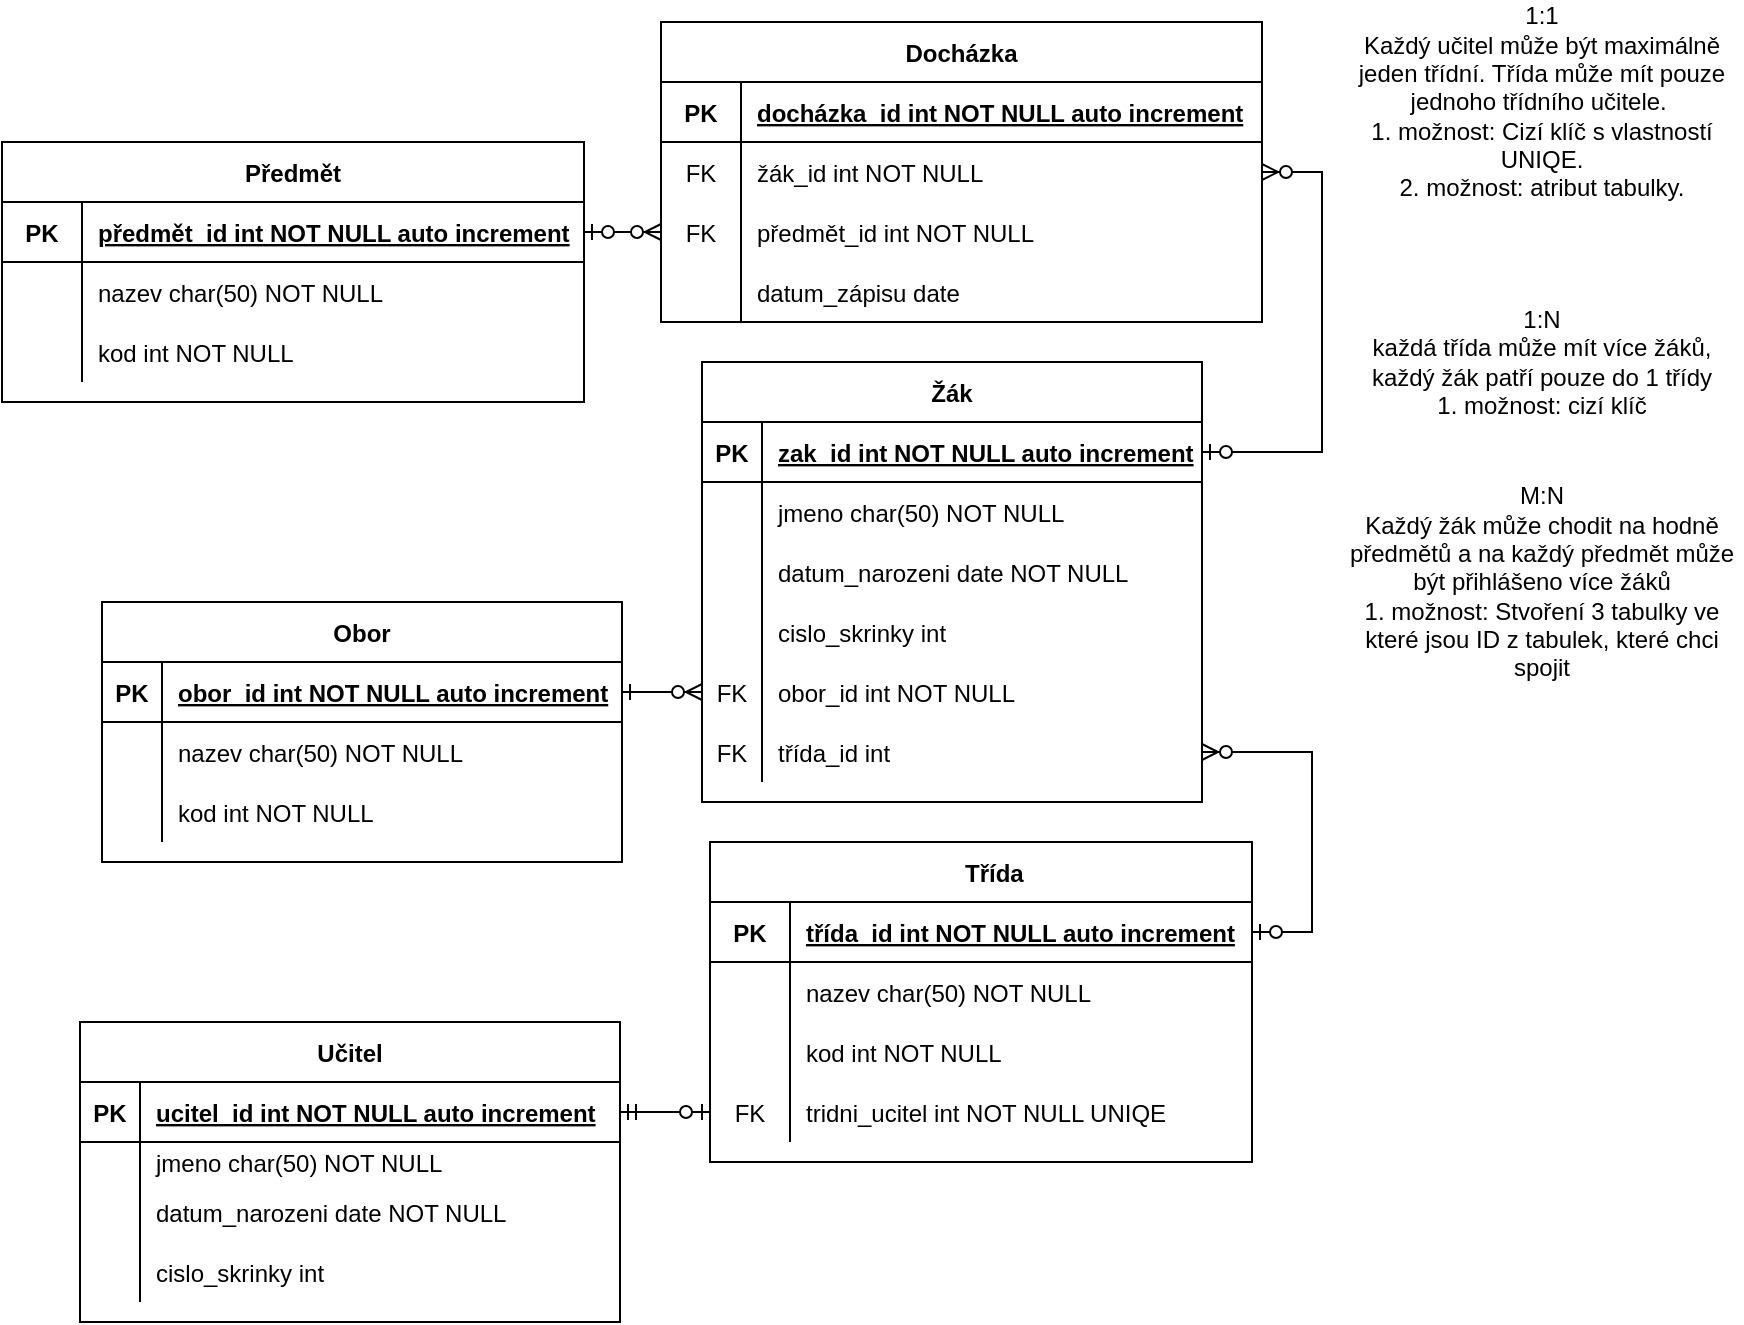 <mxfile version="22.0.4" type="device">
  <diagram id="R2lEEEUBdFMjLlhIrx00" name="Page-1">
    <mxGraphModel dx="2516" dy="1893" grid="1" gridSize="10" guides="1" tooltips="1" connect="1" arrows="1" fold="1" page="1" pageScale="1" pageWidth="850" pageHeight="1100" math="0" shadow="0" extFonts="Permanent Marker^https://fonts.googleapis.com/css?family=Permanent+Marker">
      <root>
        <mxCell id="0" />
        <mxCell id="1" parent="0" />
        <mxCell id="ogufLEp2ypotco66jPB3-1" value="Žák" style="shape=table;startSize=30;container=1;collapsible=1;childLayout=tableLayout;fixedRows=1;rowLines=0;fontStyle=1;align=center;resizeLast=1;" parent="1" vertex="1">
          <mxGeometry x="160" y="50" width="250" height="220" as="geometry" />
        </mxCell>
        <mxCell id="ogufLEp2ypotco66jPB3-2" value="" style="shape=partialRectangle;collapsible=0;dropTarget=0;pointerEvents=0;fillColor=none;points=[[0,0.5],[1,0.5]];portConstraint=eastwest;top=0;left=0;right=0;bottom=1;" parent="ogufLEp2ypotco66jPB3-1" vertex="1">
          <mxGeometry y="30" width="250" height="30" as="geometry" />
        </mxCell>
        <mxCell id="ogufLEp2ypotco66jPB3-3" value="PK" style="shape=partialRectangle;overflow=hidden;connectable=0;fillColor=none;top=0;left=0;bottom=0;right=0;fontStyle=1;" parent="ogufLEp2ypotco66jPB3-2" vertex="1">
          <mxGeometry width="30" height="30" as="geometry">
            <mxRectangle width="30" height="30" as="alternateBounds" />
          </mxGeometry>
        </mxCell>
        <mxCell id="ogufLEp2ypotco66jPB3-4" value="zak_id int NOT NULL auto increment" style="shape=partialRectangle;overflow=hidden;connectable=0;fillColor=none;top=0;left=0;bottom=0;right=0;align=left;spacingLeft=6;fontStyle=5;" parent="ogufLEp2ypotco66jPB3-2" vertex="1">
          <mxGeometry x="30" width="220" height="30" as="geometry">
            <mxRectangle width="220" height="30" as="alternateBounds" />
          </mxGeometry>
        </mxCell>
        <mxCell id="ogufLEp2ypotco66jPB3-5" value="" style="shape=partialRectangle;collapsible=0;dropTarget=0;pointerEvents=0;fillColor=none;points=[[0,0.5],[1,0.5]];portConstraint=eastwest;top=0;left=0;right=0;bottom=0;" parent="ogufLEp2ypotco66jPB3-1" vertex="1">
          <mxGeometry y="60" width="250" height="30" as="geometry" />
        </mxCell>
        <mxCell id="ogufLEp2ypotco66jPB3-6" value="" style="shape=partialRectangle;overflow=hidden;connectable=0;fillColor=none;top=0;left=0;bottom=0;right=0;" parent="ogufLEp2ypotco66jPB3-5" vertex="1">
          <mxGeometry width="30" height="30" as="geometry">
            <mxRectangle width="30" height="30" as="alternateBounds" />
          </mxGeometry>
        </mxCell>
        <mxCell id="ogufLEp2ypotco66jPB3-7" value="jmeno char(50) NOT NULL" style="shape=partialRectangle;overflow=hidden;connectable=0;fillColor=none;top=0;left=0;bottom=0;right=0;align=left;spacingLeft=6;" parent="ogufLEp2ypotco66jPB3-5" vertex="1">
          <mxGeometry x="30" width="220" height="30" as="geometry">
            <mxRectangle width="220" height="30" as="alternateBounds" />
          </mxGeometry>
        </mxCell>
        <mxCell id="ogufLEp2ypotco66jPB3-11" style="shape=partialRectangle;collapsible=0;dropTarget=0;pointerEvents=0;fillColor=none;points=[[0,0.5],[1,0.5]];portConstraint=eastwest;top=0;left=0;right=0;bottom=0;" parent="ogufLEp2ypotco66jPB3-1" vertex="1">
          <mxGeometry y="90" width="250" height="30" as="geometry" />
        </mxCell>
        <mxCell id="ogufLEp2ypotco66jPB3-12" style="shape=partialRectangle;overflow=hidden;connectable=0;fillColor=none;top=0;left=0;bottom=0;right=0;" parent="ogufLEp2ypotco66jPB3-11" vertex="1">
          <mxGeometry width="30" height="30" as="geometry">
            <mxRectangle width="30" height="30" as="alternateBounds" />
          </mxGeometry>
        </mxCell>
        <mxCell id="ogufLEp2ypotco66jPB3-13" value="datum_narozeni date NOT NULL" style="shape=partialRectangle;overflow=hidden;connectable=0;fillColor=none;top=0;left=0;bottom=0;right=0;align=left;spacingLeft=6;" parent="ogufLEp2ypotco66jPB3-11" vertex="1">
          <mxGeometry x="30" width="220" height="30" as="geometry">
            <mxRectangle width="220" height="30" as="alternateBounds" />
          </mxGeometry>
        </mxCell>
        <mxCell id="ogufLEp2ypotco66jPB3-14" style="shape=partialRectangle;collapsible=0;dropTarget=0;pointerEvents=0;fillColor=none;points=[[0,0.5],[1,0.5]];portConstraint=eastwest;top=0;left=0;right=0;bottom=0;" parent="ogufLEp2ypotco66jPB3-1" vertex="1">
          <mxGeometry y="120" width="250" height="30" as="geometry" />
        </mxCell>
        <mxCell id="ogufLEp2ypotco66jPB3-15" style="shape=partialRectangle;overflow=hidden;connectable=0;fillColor=none;top=0;left=0;bottom=0;right=0;" parent="ogufLEp2ypotco66jPB3-14" vertex="1">
          <mxGeometry width="30" height="30" as="geometry">
            <mxRectangle width="30" height="30" as="alternateBounds" />
          </mxGeometry>
        </mxCell>
        <mxCell id="ogufLEp2ypotco66jPB3-16" value="cislo_skrinky int " style="shape=partialRectangle;overflow=hidden;connectable=0;fillColor=none;top=0;left=0;bottom=0;right=0;align=left;spacingLeft=6;" parent="ogufLEp2ypotco66jPB3-14" vertex="1">
          <mxGeometry x="30" width="220" height="30" as="geometry">
            <mxRectangle width="220" height="30" as="alternateBounds" />
          </mxGeometry>
        </mxCell>
        <mxCell id="ogufLEp2ypotco66jPB3-30" style="shape=partialRectangle;collapsible=0;dropTarget=0;pointerEvents=0;fillColor=none;points=[[0,0.5],[1,0.5]];portConstraint=eastwest;top=0;left=0;right=0;bottom=0;" parent="ogufLEp2ypotco66jPB3-1" vertex="1">
          <mxGeometry y="150" width="250" height="30" as="geometry" />
        </mxCell>
        <mxCell id="ogufLEp2ypotco66jPB3-31" value="FK" style="shape=partialRectangle;overflow=hidden;connectable=0;fillColor=none;top=0;left=0;bottom=0;right=0;" parent="ogufLEp2ypotco66jPB3-30" vertex="1">
          <mxGeometry width="30" height="30" as="geometry">
            <mxRectangle width="30" height="30" as="alternateBounds" />
          </mxGeometry>
        </mxCell>
        <mxCell id="ogufLEp2ypotco66jPB3-32" value="obor_id int NOT NULL" style="shape=partialRectangle;overflow=hidden;connectable=0;fillColor=none;top=0;left=0;bottom=0;right=0;align=left;spacingLeft=6;" parent="ogufLEp2ypotco66jPB3-30" vertex="1">
          <mxGeometry x="30" width="220" height="30" as="geometry">
            <mxRectangle width="220" height="30" as="alternateBounds" />
          </mxGeometry>
        </mxCell>
        <mxCell id="ogufLEp2ypotco66jPB3-45" style="shape=partialRectangle;collapsible=0;dropTarget=0;pointerEvents=0;fillColor=none;points=[[0,0.5],[1,0.5]];portConstraint=eastwest;top=0;left=0;right=0;bottom=0;" parent="ogufLEp2ypotco66jPB3-1" vertex="1">
          <mxGeometry y="180" width="250" height="30" as="geometry" />
        </mxCell>
        <mxCell id="ogufLEp2ypotco66jPB3-46" value="FK" style="shape=partialRectangle;overflow=hidden;connectable=0;fillColor=none;top=0;left=0;bottom=0;right=0;" parent="ogufLEp2ypotco66jPB3-45" vertex="1">
          <mxGeometry width="30" height="30" as="geometry">
            <mxRectangle width="30" height="30" as="alternateBounds" />
          </mxGeometry>
        </mxCell>
        <mxCell id="ogufLEp2ypotco66jPB3-47" value="třída_id int" style="shape=partialRectangle;overflow=hidden;connectable=0;fillColor=none;top=0;left=0;bottom=0;right=0;align=left;spacingLeft=6;" parent="ogufLEp2ypotco66jPB3-45" vertex="1">
          <mxGeometry x="30" width="220" height="30" as="geometry">
            <mxRectangle width="220" height="30" as="alternateBounds" />
          </mxGeometry>
        </mxCell>
        <mxCell id="ogufLEp2ypotco66jPB3-17" value="Obor" style="shape=table;startSize=30;container=1;collapsible=1;childLayout=tableLayout;fixedRows=1;rowLines=0;fontStyle=1;align=center;resizeLast=1;" parent="1" vertex="1">
          <mxGeometry x="-140" y="170" width="260" height="130" as="geometry" />
        </mxCell>
        <mxCell id="ogufLEp2ypotco66jPB3-18" value="" style="shape=partialRectangle;collapsible=0;dropTarget=0;pointerEvents=0;fillColor=none;points=[[0,0.5],[1,0.5]];portConstraint=eastwest;top=0;left=0;right=0;bottom=1;" parent="ogufLEp2ypotco66jPB3-17" vertex="1">
          <mxGeometry y="30" width="260" height="30" as="geometry" />
        </mxCell>
        <mxCell id="ogufLEp2ypotco66jPB3-19" value="PK" style="shape=partialRectangle;overflow=hidden;connectable=0;fillColor=none;top=0;left=0;bottom=0;right=0;fontStyle=1;" parent="ogufLEp2ypotco66jPB3-18" vertex="1">
          <mxGeometry width="30" height="30" as="geometry">
            <mxRectangle width="30" height="30" as="alternateBounds" />
          </mxGeometry>
        </mxCell>
        <mxCell id="ogufLEp2ypotco66jPB3-20" value="obor_id int NOT NULL auto increment" style="shape=partialRectangle;overflow=hidden;connectable=0;fillColor=none;top=0;left=0;bottom=0;right=0;align=left;spacingLeft=6;fontStyle=5;" parent="ogufLEp2ypotco66jPB3-18" vertex="1">
          <mxGeometry x="30" width="230" height="30" as="geometry">
            <mxRectangle width="230" height="30" as="alternateBounds" />
          </mxGeometry>
        </mxCell>
        <mxCell id="ogufLEp2ypotco66jPB3-21" value="" style="shape=partialRectangle;collapsible=0;dropTarget=0;pointerEvents=0;fillColor=none;points=[[0,0.5],[1,0.5]];portConstraint=eastwest;top=0;left=0;right=0;bottom=0;" parent="ogufLEp2ypotco66jPB3-17" vertex="1">
          <mxGeometry y="60" width="260" height="30" as="geometry" />
        </mxCell>
        <mxCell id="ogufLEp2ypotco66jPB3-22" value="" style="shape=partialRectangle;overflow=hidden;connectable=0;fillColor=none;top=0;left=0;bottom=0;right=0;" parent="ogufLEp2ypotco66jPB3-21" vertex="1">
          <mxGeometry width="30" height="30" as="geometry">
            <mxRectangle width="30" height="30" as="alternateBounds" />
          </mxGeometry>
        </mxCell>
        <mxCell id="ogufLEp2ypotco66jPB3-23" value="nazev char(50) NOT NULL" style="shape=partialRectangle;overflow=hidden;connectable=0;fillColor=none;top=0;left=0;bottom=0;right=0;align=left;spacingLeft=6;" parent="ogufLEp2ypotco66jPB3-21" vertex="1">
          <mxGeometry x="30" width="230" height="30" as="geometry">
            <mxRectangle width="230" height="30" as="alternateBounds" />
          </mxGeometry>
        </mxCell>
        <mxCell id="ogufLEp2ypotco66jPB3-24" style="shape=partialRectangle;collapsible=0;dropTarget=0;pointerEvents=0;fillColor=none;points=[[0,0.5],[1,0.5]];portConstraint=eastwest;top=0;left=0;right=0;bottom=0;" parent="ogufLEp2ypotco66jPB3-17" vertex="1">
          <mxGeometry y="90" width="260" height="30" as="geometry" />
        </mxCell>
        <mxCell id="ogufLEp2ypotco66jPB3-25" style="shape=partialRectangle;overflow=hidden;connectable=0;fillColor=none;top=0;left=0;bottom=0;right=0;" parent="ogufLEp2ypotco66jPB3-24" vertex="1">
          <mxGeometry width="30" height="30" as="geometry">
            <mxRectangle width="30" height="30" as="alternateBounds" />
          </mxGeometry>
        </mxCell>
        <mxCell id="ogufLEp2ypotco66jPB3-26" value="kod int NOT NULL" style="shape=partialRectangle;overflow=hidden;connectable=0;fillColor=none;top=0;left=0;bottom=0;right=0;align=left;spacingLeft=6;" parent="ogufLEp2ypotco66jPB3-24" vertex="1">
          <mxGeometry x="30" width="230" height="30" as="geometry">
            <mxRectangle width="230" height="30" as="alternateBounds" />
          </mxGeometry>
        </mxCell>
        <mxCell id="ogufLEp2ypotco66jPB3-33" value="" style="edgeStyle=entityRelationEdgeStyle;endArrow=ERzeroToMany;startArrow=ERone;endFill=1;startFill=0;" parent="1" source="ogufLEp2ypotco66jPB3-18" target="ogufLEp2ypotco66jPB3-30" edge="1">
          <mxGeometry width="100" height="100" relative="1" as="geometry">
            <mxPoint x="279" y="230" as="sourcePoint" />
            <mxPoint x="359" y="260" as="targetPoint" />
            <Array as="points">
              <mxPoint x="120" y="70" />
              <mxPoint x="110" y="70" />
            </Array>
          </mxGeometry>
        </mxCell>
        <mxCell id="ogufLEp2ypotco66jPB3-34" value="    Třída" style="shape=table;startSize=30;container=1;collapsible=1;childLayout=tableLayout;fixedRows=1;rowLines=0;fontStyle=1;align=center;resizeLast=1;" parent="1" vertex="1">
          <mxGeometry x="164" y="290" width="271" height="160" as="geometry" />
        </mxCell>
        <mxCell id="ogufLEp2ypotco66jPB3-35" value="" style="shape=partialRectangle;collapsible=0;dropTarget=0;pointerEvents=0;fillColor=none;points=[[0,0.5],[1,0.5]];portConstraint=eastwest;top=0;left=0;right=0;bottom=1;" parent="ogufLEp2ypotco66jPB3-34" vertex="1">
          <mxGeometry y="30" width="271" height="30" as="geometry" />
        </mxCell>
        <mxCell id="ogufLEp2ypotco66jPB3-36" value="PK" style="shape=partialRectangle;overflow=hidden;connectable=0;fillColor=none;top=0;left=0;bottom=0;right=0;fontStyle=1;" parent="ogufLEp2ypotco66jPB3-35" vertex="1">
          <mxGeometry width="40" height="30" as="geometry">
            <mxRectangle width="40" height="30" as="alternateBounds" />
          </mxGeometry>
        </mxCell>
        <mxCell id="ogufLEp2ypotco66jPB3-37" value="třída_id int NOT NULL auto increment" style="shape=partialRectangle;overflow=hidden;connectable=0;fillColor=none;top=0;left=0;bottom=0;right=0;align=left;spacingLeft=6;fontStyle=5;" parent="ogufLEp2ypotco66jPB3-35" vertex="1">
          <mxGeometry x="40" width="231" height="30" as="geometry">
            <mxRectangle width="231" height="30" as="alternateBounds" />
          </mxGeometry>
        </mxCell>
        <mxCell id="ogufLEp2ypotco66jPB3-38" value="" style="shape=partialRectangle;collapsible=0;dropTarget=0;pointerEvents=0;fillColor=none;points=[[0,0.5],[1,0.5]];portConstraint=eastwest;top=0;left=0;right=0;bottom=0;" parent="ogufLEp2ypotco66jPB3-34" vertex="1">
          <mxGeometry y="60" width="271" height="30" as="geometry" />
        </mxCell>
        <mxCell id="ogufLEp2ypotco66jPB3-39" value="" style="shape=partialRectangle;overflow=hidden;connectable=0;fillColor=none;top=0;left=0;bottom=0;right=0;" parent="ogufLEp2ypotco66jPB3-38" vertex="1">
          <mxGeometry width="40" height="30" as="geometry">
            <mxRectangle width="40" height="30" as="alternateBounds" />
          </mxGeometry>
        </mxCell>
        <mxCell id="ogufLEp2ypotco66jPB3-40" value="nazev char(50) NOT NULL" style="shape=partialRectangle;overflow=hidden;connectable=0;fillColor=none;top=0;left=0;bottom=0;right=0;align=left;spacingLeft=6;" parent="ogufLEp2ypotco66jPB3-38" vertex="1">
          <mxGeometry x="40" width="231" height="30" as="geometry">
            <mxRectangle width="231" height="30" as="alternateBounds" />
          </mxGeometry>
        </mxCell>
        <mxCell id="ogufLEp2ypotco66jPB3-41" style="shape=partialRectangle;collapsible=0;dropTarget=0;pointerEvents=0;fillColor=none;points=[[0,0.5],[1,0.5]];portConstraint=eastwest;top=0;left=0;right=0;bottom=0;" parent="ogufLEp2ypotco66jPB3-34" vertex="1">
          <mxGeometry y="90" width="271" height="30" as="geometry" />
        </mxCell>
        <mxCell id="ogufLEp2ypotco66jPB3-42" style="shape=partialRectangle;overflow=hidden;connectable=0;fillColor=none;top=0;left=0;bottom=0;right=0;" parent="ogufLEp2ypotco66jPB3-41" vertex="1">
          <mxGeometry width="40" height="30" as="geometry">
            <mxRectangle width="40" height="30" as="alternateBounds" />
          </mxGeometry>
        </mxCell>
        <mxCell id="ogufLEp2ypotco66jPB3-43" value="kod int NOT NULL" style="shape=partialRectangle;overflow=hidden;connectable=0;fillColor=none;top=0;left=0;bottom=0;right=0;align=left;spacingLeft=6;" parent="ogufLEp2ypotco66jPB3-41" vertex="1">
          <mxGeometry x="40" width="231" height="30" as="geometry">
            <mxRectangle width="231" height="30" as="alternateBounds" />
          </mxGeometry>
        </mxCell>
        <mxCell id="ogufLEp2ypotco66jPB3-49" style="shape=partialRectangle;collapsible=0;dropTarget=0;pointerEvents=0;fillColor=none;points=[[0,0.5],[1,0.5]];portConstraint=eastwest;top=0;left=0;right=0;bottom=0;" parent="ogufLEp2ypotco66jPB3-34" vertex="1">
          <mxGeometry y="120" width="271" height="30" as="geometry" />
        </mxCell>
        <mxCell id="ogufLEp2ypotco66jPB3-50" value="FK" style="shape=partialRectangle;overflow=hidden;connectable=0;fillColor=none;top=0;left=0;bottom=0;right=0;" parent="ogufLEp2ypotco66jPB3-49" vertex="1">
          <mxGeometry width="40" height="30" as="geometry">
            <mxRectangle width="40" height="30" as="alternateBounds" />
          </mxGeometry>
        </mxCell>
        <mxCell id="ogufLEp2ypotco66jPB3-51" value="tridni_ucitel int NOT NULL UNIQE" style="shape=partialRectangle;overflow=hidden;connectable=0;fillColor=none;top=0;left=0;bottom=0;right=0;align=left;spacingLeft=6;" parent="ogufLEp2ypotco66jPB3-49" vertex="1">
          <mxGeometry x="40" width="231" height="30" as="geometry">
            <mxRectangle width="231" height="30" as="alternateBounds" />
          </mxGeometry>
        </mxCell>
        <mxCell id="ogufLEp2ypotco66jPB3-48" value="" style="edgeStyle=entityRelationEdgeStyle;fontSize=12;html=1;endArrow=ERzeroToMany;startArrow=ERzeroToOne;rounded=0;" parent="1" source="ogufLEp2ypotco66jPB3-35" target="ogufLEp2ypotco66jPB3-45" edge="1">
          <mxGeometry width="100" height="100" relative="1" as="geometry">
            <mxPoint x="249" y="370" as="sourcePoint" />
            <mxPoint x="349" y="270" as="targetPoint" />
          </mxGeometry>
        </mxCell>
        <mxCell id="ogufLEp2ypotco66jPB3-52" value="Učitel" style="shape=table;startSize=30;container=1;collapsible=1;childLayout=tableLayout;fixedRows=1;rowLines=0;fontStyle=1;align=center;resizeLast=1;" parent="1" vertex="1">
          <mxGeometry x="-151" y="380" width="270" height="150" as="geometry" />
        </mxCell>
        <mxCell id="ogufLEp2ypotco66jPB3-53" value="" style="shape=partialRectangle;collapsible=0;dropTarget=0;pointerEvents=0;fillColor=none;points=[[0,0.5],[1,0.5]];portConstraint=eastwest;top=0;left=0;right=0;bottom=1;" parent="ogufLEp2ypotco66jPB3-52" vertex="1">
          <mxGeometry y="30" width="270" height="30" as="geometry" />
        </mxCell>
        <mxCell id="ogufLEp2ypotco66jPB3-54" value="PK" style="shape=partialRectangle;overflow=hidden;connectable=0;fillColor=none;top=0;left=0;bottom=0;right=0;fontStyle=1;" parent="ogufLEp2ypotco66jPB3-53" vertex="1">
          <mxGeometry width="30" height="30" as="geometry">
            <mxRectangle width="30" height="30" as="alternateBounds" />
          </mxGeometry>
        </mxCell>
        <mxCell id="ogufLEp2ypotco66jPB3-55" value="ucitel_id int NOT NULL auto increment" style="shape=partialRectangle;overflow=hidden;connectable=0;fillColor=none;top=0;left=0;bottom=0;right=0;align=left;spacingLeft=6;fontStyle=5;" parent="ogufLEp2ypotco66jPB3-53" vertex="1">
          <mxGeometry x="30" width="240" height="30" as="geometry">
            <mxRectangle width="240" height="30" as="alternateBounds" />
          </mxGeometry>
        </mxCell>
        <mxCell id="ogufLEp2ypotco66jPB3-56" value="" style="shape=partialRectangle;collapsible=0;dropTarget=0;pointerEvents=0;fillColor=none;points=[[0,0.5],[1,0.5]];portConstraint=eastwest;top=0;left=0;right=0;bottom=0;" parent="ogufLEp2ypotco66jPB3-52" vertex="1">
          <mxGeometry y="60" width="270" height="20" as="geometry" />
        </mxCell>
        <mxCell id="ogufLEp2ypotco66jPB3-57" value="" style="shape=partialRectangle;overflow=hidden;connectable=0;fillColor=none;top=0;left=0;bottom=0;right=0;" parent="ogufLEp2ypotco66jPB3-56" vertex="1">
          <mxGeometry width="30" height="20" as="geometry">
            <mxRectangle width="30" height="20" as="alternateBounds" />
          </mxGeometry>
        </mxCell>
        <mxCell id="ogufLEp2ypotco66jPB3-58" value="jmeno char(50) NOT NULL" style="shape=partialRectangle;overflow=hidden;connectable=0;fillColor=none;top=0;left=0;bottom=0;right=0;align=left;spacingLeft=6;" parent="ogufLEp2ypotco66jPB3-56" vertex="1">
          <mxGeometry x="30" width="240" height="20" as="geometry">
            <mxRectangle width="240" height="20" as="alternateBounds" />
          </mxGeometry>
        </mxCell>
        <mxCell id="ogufLEp2ypotco66jPB3-59" style="shape=partialRectangle;collapsible=0;dropTarget=0;pointerEvents=0;fillColor=none;points=[[0,0.5],[1,0.5]];portConstraint=eastwest;top=0;left=0;right=0;bottom=0;" parent="ogufLEp2ypotco66jPB3-52" vertex="1">
          <mxGeometry y="80" width="270" height="30" as="geometry" />
        </mxCell>
        <mxCell id="ogufLEp2ypotco66jPB3-60" style="shape=partialRectangle;overflow=hidden;connectable=0;fillColor=none;top=0;left=0;bottom=0;right=0;" parent="ogufLEp2ypotco66jPB3-59" vertex="1">
          <mxGeometry width="30" height="30" as="geometry">
            <mxRectangle width="30" height="30" as="alternateBounds" />
          </mxGeometry>
        </mxCell>
        <mxCell id="ogufLEp2ypotco66jPB3-61" value="datum_narozeni date NOT NULL" style="shape=partialRectangle;overflow=hidden;connectable=0;fillColor=none;top=0;left=0;bottom=0;right=0;align=left;spacingLeft=6;" parent="ogufLEp2ypotco66jPB3-59" vertex="1">
          <mxGeometry x="30" width="240" height="30" as="geometry">
            <mxRectangle width="240" height="30" as="alternateBounds" />
          </mxGeometry>
        </mxCell>
        <mxCell id="ogufLEp2ypotco66jPB3-62" style="shape=partialRectangle;collapsible=0;dropTarget=0;pointerEvents=0;fillColor=none;points=[[0,0.5],[1,0.5]];portConstraint=eastwest;top=0;left=0;right=0;bottom=0;" parent="ogufLEp2ypotco66jPB3-52" vertex="1">
          <mxGeometry y="110" width="270" height="30" as="geometry" />
        </mxCell>
        <mxCell id="ogufLEp2ypotco66jPB3-63" style="shape=partialRectangle;overflow=hidden;connectable=0;fillColor=none;top=0;left=0;bottom=0;right=0;" parent="ogufLEp2ypotco66jPB3-62" vertex="1">
          <mxGeometry width="30" height="30" as="geometry">
            <mxRectangle width="30" height="30" as="alternateBounds" />
          </mxGeometry>
        </mxCell>
        <mxCell id="ogufLEp2ypotco66jPB3-64" value="cislo_skrinky int " style="shape=partialRectangle;overflow=hidden;connectable=0;fillColor=none;top=0;left=0;bottom=0;right=0;align=left;spacingLeft=6;" parent="ogufLEp2ypotco66jPB3-62" vertex="1">
          <mxGeometry x="30" width="240" height="30" as="geometry">
            <mxRectangle width="240" height="30" as="alternateBounds" />
          </mxGeometry>
        </mxCell>
        <mxCell id="ogufLEp2ypotco66jPB3-73" value="" style="edgeStyle=entityRelationEdgeStyle;fontSize=12;html=1;endArrow=ERzeroToOne;startArrow=ERmandOne;rounded=0;entryX=0;entryY=0.5;entryDx=0;entryDy=0;" parent="1" source="ogufLEp2ypotco66jPB3-53" target="ogufLEp2ypotco66jPB3-49" edge="1">
          <mxGeometry width="100" height="100" relative="1" as="geometry">
            <mxPoint x="309" y="390" as="sourcePoint" />
            <mxPoint x="409" y="290" as="targetPoint" />
            <Array as="points">
              <mxPoint x="289" y="400" />
              <mxPoint x="289" y="430" />
              <mxPoint x="310" y="460" />
            </Array>
          </mxGeometry>
        </mxCell>
        <mxCell id="ogufLEp2ypotco66jPB3-74" value="Předmět" style="shape=table;startSize=30;container=1;collapsible=1;childLayout=tableLayout;fixedRows=1;rowLines=0;fontStyle=1;align=center;resizeLast=1;" parent="1" vertex="1">
          <mxGeometry x="-190" y="-60" width="291" height="130" as="geometry" />
        </mxCell>
        <mxCell id="ogufLEp2ypotco66jPB3-75" value="" style="shape=partialRectangle;collapsible=0;dropTarget=0;pointerEvents=0;fillColor=none;points=[[0,0.5],[1,0.5]];portConstraint=eastwest;top=0;left=0;right=0;bottom=1;" parent="ogufLEp2ypotco66jPB3-74" vertex="1">
          <mxGeometry y="30" width="291" height="30" as="geometry" />
        </mxCell>
        <mxCell id="ogufLEp2ypotco66jPB3-76" value="PK" style="shape=partialRectangle;overflow=hidden;connectable=0;fillColor=none;top=0;left=0;bottom=0;right=0;fontStyle=1;" parent="ogufLEp2ypotco66jPB3-75" vertex="1">
          <mxGeometry width="40" height="30" as="geometry">
            <mxRectangle width="40" height="30" as="alternateBounds" />
          </mxGeometry>
        </mxCell>
        <mxCell id="ogufLEp2ypotco66jPB3-77" value="předmět_id int NOT NULL auto increment" style="shape=partialRectangle;overflow=hidden;connectable=0;fillColor=none;top=0;left=0;bottom=0;right=0;align=left;spacingLeft=6;fontStyle=5;" parent="ogufLEp2ypotco66jPB3-75" vertex="1">
          <mxGeometry x="40" width="251" height="30" as="geometry">
            <mxRectangle width="251" height="30" as="alternateBounds" />
          </mxGeometry>
        </mxCell>
        <mxCell id="ogufLEp2ypotco66jPB3-78" value="" style="shape=partialRectangle;collapsible=0;dropTarget=0;pointerEvents=0;fillColor=none;points=[[0,0.5],[1,0.5]];portConstraint=eastwest;top=0;left=0;right=0;bottom=0;" parent="ogufLEp2ypotco66jPB3-74" vertex="1">
          <mxGeometry y="60" width="291" height="30" as="geometry" />
        </mxCell>
        <mxCell id="ogufLEp2ypotco66jPB3-79" value="" style="shape=partialRectangle;overflow=hidden;connectable=0;fillColor=none;top=0;left=0;bottom=0;right=0;" parent="ogufLEp2ypotco66jPB3-78" vertex="1">
          <mxGeometry width="40" height="30" as="geometry">
            <mxRectangle width="40" height="30" as="alternateBounds" />
          </mxGeometry>
        </mxCell>
        <mxCell id="ogufLEp2ypotco66jPB3-80" value="nazev char(50) NOT NULL" style="shape=partialRectangle;overflow=hidden;connectable=0;fillColor=none;top=0;left=0;bottom=0;right=0;align=left;spacingLeft=6;" parent="ogufLEp2ypotco66jPB3-78" vertex="1">
          <mxGeometry x="40" width="251" height="30" as="geometry">
            <mxRectangle width="251" height="30" as="alternateBounds" />
          </mxGeometry>
        </mxCell>
        <mxCell id="ogufLEp2ypotco66jPB3-81" style="shape=partialRectangle;collapsible=0;dropTarget=0;pointerEvents=0;fillColor=none;points=[[0,0.5],[1,0.5]];portConstraint=eastwest;top=0;left=0;right=0;bottom=0;" parent="ogufLEp2ypotco66jPB3-74" vertex="1">
          <mxGeometry y="90" width="291" height="30" as="geometry" />
        </mxCell>
        <mxCell id="ogufLEp2ypotco66jPB3-82" style="shape=partialRectangle;overflow=hidden;connectable=0;fillColor=none;top=0;left=0;bottom=0;right=0;" parent="ogufLEp2ypotco66jPB3-81" vertex="1">
          <mxGeometry width="40" height="30" as="geometry">
            <mxRectangle width="40" height="30" as="alternateBounds" />
          </mxGeometry>
        </mxCell>
        <mxCell id="ogufLEp2ypotco66jPB3-83" value="kod int NOT NULL" style="shape=partialRectangle;overflow=hidden;connectable=0;fillColor=none;top=0;left=0;bottom=0;right=0;align=left;spacingLeft=6;" parent="ogufLEp2ypotco66jPB3-81" vertex="1">
          <mxGeometry x="40" width="251" height="30" as="geometry">
            <mxRectangle width="251" height="30" as="alternateBounds" />
          </mxGeometry>
        </mxCell>
        <mxCell id="--p3HwO_ZcLVIXUkS2gh-2" value="1:1&lt;br&gt;Každý učitel může být maximálně jeden třídní. Třída může mít pouze jednoho třídního učitele.&amp;nbsp;&lt;br&gt;1. možnost: Cizí klíč s vlastností UNIQE.&lt;br&gt;2. možnost: atribut tabulky." style="text;html=1;strokeColor=none;fillColor=none;align=center;verticalAlign=middle;whiteSpace=wrap;rounded=0;" parent="1" vertex="1">
          <mxGeometry x="480" y="-130" width="200" height="100" as="geometry" />
        </mxCell>
        <mxCell id="--p3HwO_ZcLVIXUkS2gh-3" value="1:N&lt;br&gt;každá třída může mít více žáků, každý žák patří pouze do 1 třídy&lt;br&gt;1. možnost: cizí klíč" style="text;html=1;strokeColor=none;fillColor=none;align=center;verticalAlign=middle;whiteSpace=wrap;rounded=0;" parent="1" vertex="1">
          <mxGeometry x="480" width="200" height="100" as="geometry" />
        </mxCell>
        <mxCell id="--p3HwO_ZcLVIXUkS2gh-4" value="M:N&lt;br&gt;Každý žák může chodit na hodně předmětů a na každý předmět může být přihlášeno více žáků&lt;br&gt;1. možnost: Stvoření 3 tabulky ve které jsou ID z tabulek, které chci spojit&lt;br&gt;" style="text;html=1;strokeColor=none;fillColor=none;align=center;verticalAlign=middle;whiteSpace=wrap;rounded=0;" parent="1" vertex="1">
          <mxGeometry x="480" y="110" width="200" height="100" as="geometry" />
        </mxCell>
        <mxCell id="--p3HwO_ZcLVIXUkS2gh-7" value="Docházka" style="shape=table;startSize=30;container=1;collapsible=1;childLayout=tableLayout;fixedRows=1;rowLines=0;fontStyle=1;align=center;resizeLast=1;" parent="1" vertex="1">
          <mxGeometry x="139.5" y="-120" width="300.5" height="150" as="geometry" />
        </mxCell>
        <mxCell id="--p3HwO_ZcLVIXUkS2gh-8" value="" style="shape=partialRectangle;collapsible=0;dropTarget=0;pointerEvents=0;fillColor=none;points=[[0,0.5],[1,0.5]];portConstraint=eastwest;top=0;left=0;right=0;bottom=1;" parent="--p3HwO_ZcLVIXUkS2gh-7" vertex="1">
          <mxGeometry y="30" width="300.5" height="30" as="geometry" />
        </mxCell>
        <mxCell id="--p3HwO_ZcLVIXUkS2gh-9" value="PK" style="shape=partialRectangle;overflow=hidden;connectable=0;fillColor=none;top=0;left=0;bottom=0;right=0;fontStyle=1;" parent="--p3HwO_ZcLVIXUkS2gh-8" vertex="1">
          <mxGeometry width="40" height="30" as="geometry">
            <mxRectangle width="40" height="30" as="alternateBounds" />
          </mxGeometry>
        </mxCell>
        <mxCell id="--p3HwO_ZcLVIXUkS2gh-10" value="docházka_id int NOT NULL auto increment" style="shape=partialRectangle;overflow=hidden;connectable=0;fillColor=none;top=0;left=0;bottom=0;right=0;align=left;spacingLeft=6;fontStyle=5;" parent="--p3HwO_ZcLVIXUkS2gh-8" vertex="1">
          <mxGeometry x="40" width="260.5" height="30" as="geometry">
            <mxRectangle width="260.5" height="30" as="alternateBounds" />
          </mxGeometry>
        </mxCell>
        <mxCell id="--p3HwO_ZcLVIXUkS2gh-11" value="" style="shape=partialRectangle;collapsible=0;dropTarget=0;pointerEvents=0;fillColor=none;points=[[0,0.5],[1,0.5]];portConstraint=eastwest;top=0;left=0;right=0;bottom=0;" parent="--p3HwO_ZcLVIXUkS2gh-7" vertex="1">
          <mxGeometry y="60" width="300.5" height="30" as="geometry" />
        </mxCell>
        <mxCell id="--p3HwO_ZcLVIXUkS2gh-12" value="FK" style="shape=partialRectangle;overflow=hidden;connectable=0;fillColor=none;top=0;left=0;bottom=0;right=0;" parent="--p3HwO_ZcLVIXUkS2gh-11" vertex="1">
          <mxGeometry width="40" height="30" as="geometry">
            <mxRectangle width="40" height="30" as="alternateBounds" />
          </mxGeometry>
        </mxCell>
        <mxCell id="--p3HwO_ZcLVIXUkS2gh-13" value="žák_id int NOT NULL" style="shape=partialRectangle;overflow=hidden;connectable=0;fillColor=none;top=0;left=0;bottom=0;right=0;align=left;spacingLeft=6;" parent="--p3HwO_ZcLVIXUkS2gh-11" vertex="1">
          <mxGeometry x="40" width="260.5" height="30" as="geometry">
            <mxRectangle width="260.5" height="30" as="alternateBounds" />
          </mxGeometry>
        </mxCell>
        <mxCell id="--p3HwO_ZcLVIXUkS2gh-14" style="shape=partialRectangle;collapsible=0;dropTarget=0;pointerEvents=0;fillColor=none;points=[[0,0.5],[1,0.5]];portConstraint=eastwest;top=0;left=0;right=0;bottom=0;" parent="--p3HwO_ZcLVIXUkS2gh-7" vertex="1">
          <mxGeometry y="90" width="300.5" height="30" as="geometry" />
        </mxCell>
        <mxCell id="--p3HwO_ZcLVIXUkS2gh-15" value="FK" style="shape=partialRectangle;overflow=hidden;connectable=0;fillColor=none;top=0;left=0;bottom=0;right=0;" parent="--p3HwO_ZcLVIXUkS2gh-14" vertex="1">
          <mxGeometry width="40" height="30" as="geometry">
            <mxRectangle width="40" height="30" as="alternateBounds" />
          </mxGeometry>
        </mxCell>
        <mxCell id="--p3HwO_ZcLVIXUkS2gh-16" value="předmět_id int NOT NULL" style="shape=partialRectangle;overflow=hidden;connectable=0;fillColor=none;top=0;left=0;bottom=0;right=0;align=left;spacingLeft=6;" parent="--p3HwO_ZcLVIXUkS2gh-14" vertex="1">
          <mxGeometry x="40" width="260.5" height="30" as="geometry">
            <mxRectangle width="260.5" height="30" as="alternateBounds" />
          </mxGeometry>
        </mxCell>
        <mxCell id="--p3HwO_ZcLVIXUkS2gh-17" style="shape=partialRectangle;collapsible=0;dropTarget=0;pointerEvents=0;fillColor=none;points=[[0,0.5],[1,0.5]];portConstraint=eastwest;top=0;left=0;right=0;bottom=0;" parent="--p3HwO_ZcLVIXUkS2gh-7" vertex="1">
          <mxGeometry y="120" width="300.5" height="30" as="geometry" />
        </mxCell>
        <mxCell id="--p3HwO_ZcLVIXUkS2gh-18" style="shape=partialRectangle;overflow=hidden;connectable=0;fillColor=none;top=0;left=0;bottom=0;right=0;" parent="--p3HwO_ZcLVIXUkS2gh-17" vertex="1">
          <mxGeometry width="40" height="30" as="geometry">
            <mxRectangle width="40" height="30" as="alternateBounds" />
          </mxGeometry>
        </mxCell>
        <mxCell id="--p3HwO_ZcLVIXUkS2gh-19" value="datum_zápisu date" style="shape=partialRectangle;overflow=hidden;connectable=0;fillColor=none;top=0;left=0;bottom=0;right=0;align=left;spacingLeft=6;" parent="--p3HwO_ZcLVIXUkS2gh-17" vertex="1">
          <mxGeometry x="40" width="260.5" height="30" as="geometry">
            <mxRectangle width="260.5" height="30" as="alternateBounds" />
          </mxGeometry>
        </mxCell>
        <mxCell id="--p3HwO_ZcLVIXUkS2gh-20" value="" style="edgeStyle=entityRelationEdgeStyle;fontSize=12;html=1;endArrow=ERzeroToMany;startArrow=ERzeroToOne;rounded=0;" parent="1" source="ogufLEp2ypotco66jPB3-2" target="--p3HwO_ZcLVIXUkS2gh-11" edge="1">
          <mxGeometry width="100" height="100" relative="1" as="geometry">
            <mxPoint x="280" y="120" as="sourcePoint" />
            <mxPoint x="415" y="240" as="targetPoint" />
          </mxGeometry>
        </mxCell>
        <mxCell id="--p3HwO_ZcLVIXUkS2gh-21" value="" style="edgeStyle=entityRelationEdgeStyle;fontSize=12;html=1;endArrow=ERzeroToMany;startArrow=ERzeroToOne;rounded=0;" parent="1" source="ogufLEp2ypotco66jPB3-75" target="--p3HwO_ZcLVIXUkS2gh-14" edge="1">
          <mxGeometry width="100" height="100" relative="1" as="geometry">
            <mxPoint x="445" y="435" as="sourcePoint" />
            <mxPoint x="300" y="285" as="targetPoint" />
          </mxGeometry>
        </mxCell>
      </root>
    </mxGraphModel>
  </diagram>
</mxfile>
